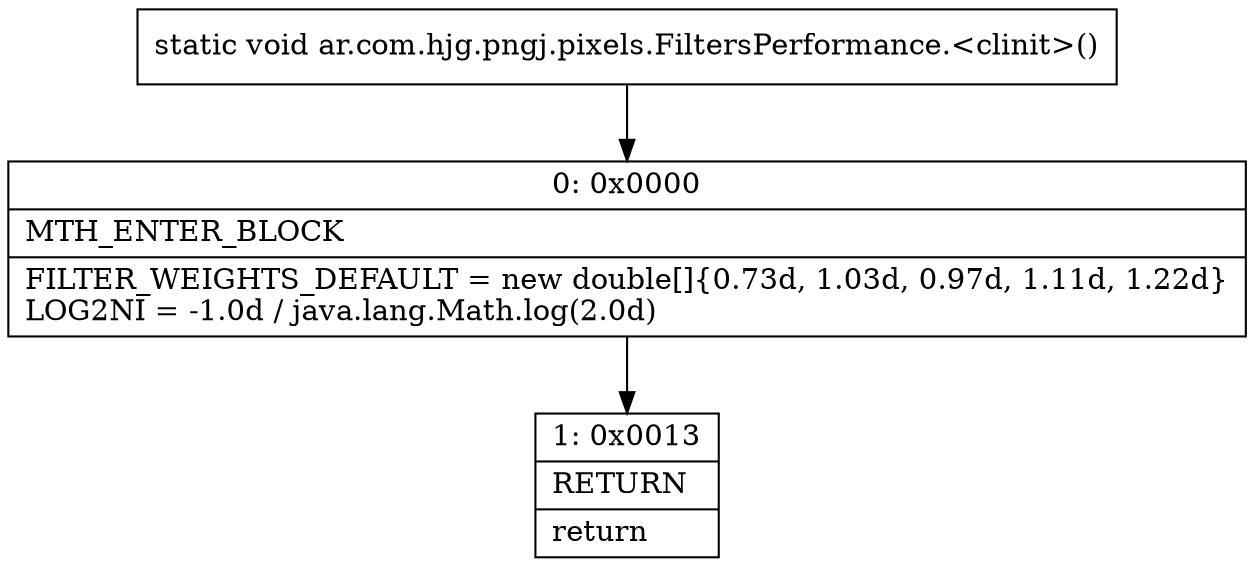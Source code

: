 digraph "CFG forar.com.hjg.pngj.pixels.FiltersPerformance.\<clinit\>()V" {
Node_0 [shape=record,label="{0\:\ 0x0000|MTH_ENTER_BLOCK\l|FILTER_WEIGHTS_DEFAULT = new double[]\{0.73d, 1.03d, 0.97d, 1.11d, 1.22d\}\lLOG2NI = \-1.0d \/ java.lang.Math.log(2.0d)\l}"];
Node_1 [shape=record,label="{1\:\ 0x0013|RETURN\l|return\l}"];
MethodNode[shape=record,label="{static void ar.com.hjg.pngj.pixels.FiltersPerformance.\<clinit\>() }"];
MethodNode -> Node_0;
Node_0 -> Node_1;
}

